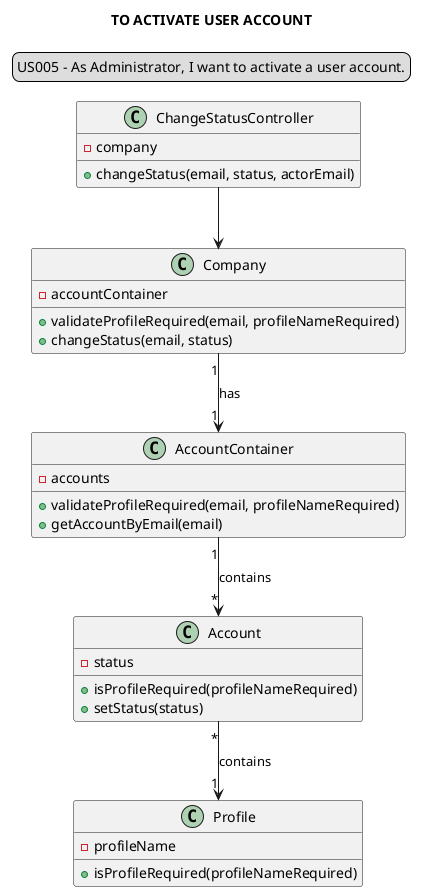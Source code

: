 @startuml

legend top
US005 - As Administrator, I want to activate a user account.
end legend
skinparam sequenceMessageAlign center
title TO ACTIVATE USER ACCOUNT

class "ChangeStatusController" {
-company
+changeStatus(email, status, actorEmail)
}

class "Company" {
-accountContainer
+validateProfileRequired(email, profileNameRequired)
+changeStatus(email, status)
}

class "AccountContainer" {
-accounts
+validateProfileRequired(email, profileNameRequired)
+getAccountByEmail(email)
}

class "Account" {
-status
+ isProfileRequired(profileNameRequired)
+ setStatus(status)
}
class "Profile"{
-profileName
+isProfileRequired(profileNameRequired)
}


"ChangeStatusController" --> "Company"
"Company" "1"-->"1" "AccountContainer": has
"AccountContainer" "1"-->"*" "Account": contains
"Account" "*"--> "1""Profile": contains


@enduml